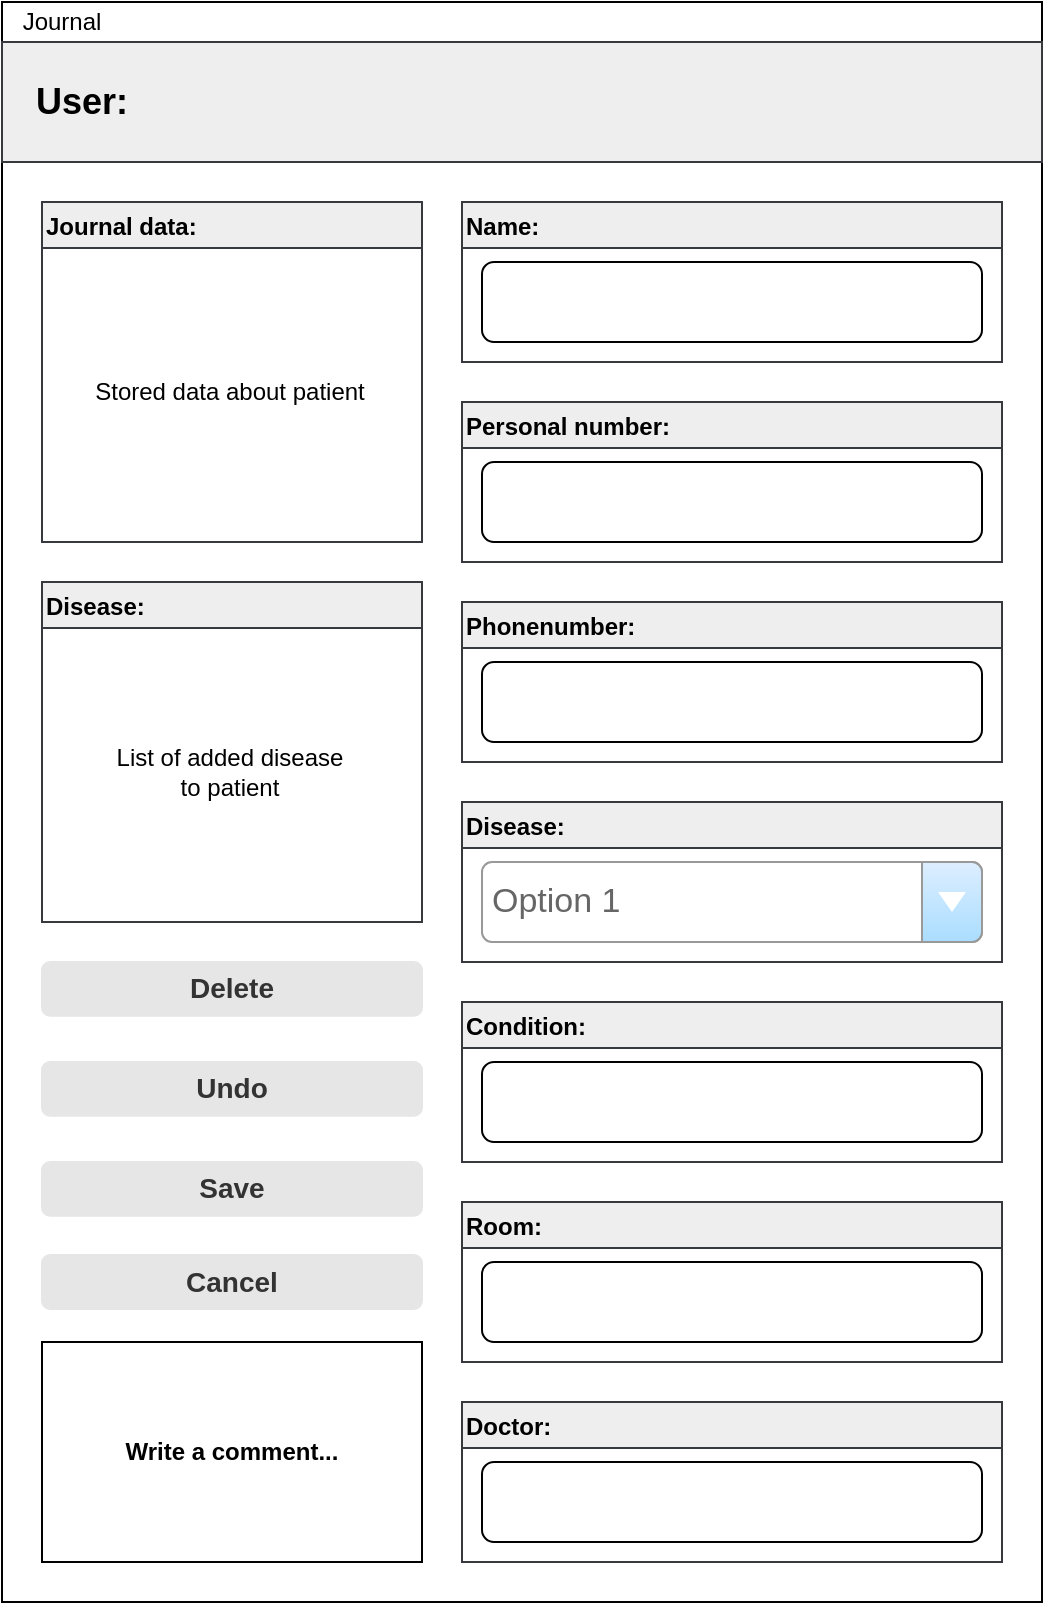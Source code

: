 <mxfile version="15.4.0" type="device"><diagram id="xdF_YPJkLPGgX9QvgejE" name="Sida-1"><mxGraphModel dx="782" dy="497" grid="1" gridSize="10" guides="1" tooltips="1" connect="1" arrows="1" fold="1" page="1" pageScale="1" pageWidth="827" pageHeight="1169" math="0" shadow="0"><root><mxCell id="0"/><mxCell id="1" parent="0"/><mxCell id="OzUBafCTMShrzXA1h_bn-19" value="" style="rounded=0;whiteSpace=wrap;html=1;" vertex="1" parent="1"><mxGeometry x="120" y="960" width="520" height="800" as="geometry"/></mxCell><mxCell id="OzUBafCTMShrzXA1h_bn-20" value="" style="rounded=0;whiteSpace=wrap;html=1;fillColor=#eeeeee;strokeColor=#36393d;" vertex="1" parent="1"><mxGeometry x="120" y="980" width="520" height="60" as="geometry"/></mxCell><mxCell id="OzUBafCTMShrzXA1h_bn-21" value="&lt;font size=&quot;1&quot;&gt;&lt;b style=&quot;font-size: 18px&quot;&gt;User&lt;/b&gt;&lt;b style=&quot;font-size: 18px&quot;&gt;:&lt;/b&gt;&lt;/font&gt;" style="text;html=1;strokeColor=none;fillColor=none;align=center;verticalAlign=middle;whiteSpace=wrap;rounded=0;" vertex="1" parent="1"><mxGeometry x="130" y="995" width="60" height="30" as="geometry"/></mxCell><mxCell id="OzUBafCTMShrzXA1h_bn-29" value="Name:" style="swimlane;fillColor=#eeeeee;strokeColor=#36393d;align=left;" vertex="1" parent="1"><mxGeometry x="350" y="1060" width="270" height="80" as="geometry"/></mxCell><mxCell id="OzUBafCTMShrzXA1h_bn-30" value="" style="rounded=1;whiteSpace=wrap;html=1;" vertex="1" parent="OzUBafCTMShrzXA1h_bn-29"><mxGeometry x="10" y="30" width="250" height="40" as="geometry"/></mxCell><mxCell id="OzUBafCTMShrzXA1h_bn-32" value="Personal number:" style="swimlane;fillColor=#eeeeee;strokeColor=#36393d;align=left;" vertex="1" parent="1"><mxGeometry x="350" y="1160" width="270" height="80" as="geometry"/></mxCell><mxCell id="OzUBafCTMShrzXA1h_bn-33" value="" style="rounded=1;whiteSpace=wrap;html=1;" vertex="1" parent="OzUBafCTMShrzXA1h_bn-32"><mxGeometry x="10" y="30" width="250" height="40" as="geometry"/></mxCell><mxCell id="OzUBafCTMShrzXA1h_bn-35" value="Phonenumber:" style="swimlane;fillColor=#eeeeee;strokeColor=#36393d;align=left;" vertex="1" parent="1"><mxGeometry x="350" y="1260" width="270" height="80" as="geometry"/></mxCell><mxCell id="OzUBafCTMShrzXA1h_bn-36" value="" style="rounded=1;whiteSpace=wrap;html=1;" vertex="1" parent="OzUBafCTMShrzXA1h_bn-35"><mxGeometry x="10" y="30" width="250" height="40" as="geometry"/></mxCell><mxCell id="OzUBafCTMShrzXA1h_bn-37" value="Disease:" style="swimlane;fillColor=#eeeeee;strokeColor=#36393d;align=left;" vertex="1" parent="1"><mxGeometry x="350" y="1360" width="270" height="80" as="geometry"/></mxCell><mxCell id="OzUBafCTMShrzXA1h_bn-39" value="Condition:" style="swimlane;fillColor=#eeeeee;strokeColor=#36393d;align=left;" vertex="1" parent="1"><mxGeometry x="350" y="1460" width="270" height="80" as="geometry"/></mxCell><mxCell id="OzUBafCTMShrzXA1h_bn-40" value="" style="rounded=1;whiteSpace=wrap;html=1;" vertex="1" parent="OzUBafCTMShrzXA1h_bn-39"><mxGeometry x="10" y="30" width="250" height="40" as="geometry"/></mxCell><mxCell id="OzUBafCTMShrzXA1h_bn-41" value="Room:" style="swimlane;fillColor=#eeeeee;strokeColor=#36393d;align=left;" vertex="1" parent="1"><mxGeometry x="350" y="1560" width="270" height="80" as="geometry"/></mxCell><mxCell id="OzUBafCTMShrzXA1h_bn-42" value="" style="rounded=1;whiteSpace=wrap;html=1;" vertex="1" parent="OzUBafCTMShrzXA1h_bn-41"><mxGeometry x="10" y="30" width="250" height="40" as="geometry"/></mxCell><mxCell id="OzUBafCTMShrzXA1h_bn-43" value="Doctor:" style="swimlane;fillColor=#eeeeee;strokeColor=#36393d;align=left;" vertex="1" parent="1"><mxGeometry x="350" y="1660" width="270" height="80" as="geometry"/></mxCell><mxCell id="OzUBafCTMShrzXA1h_bn-44" value="" style="rounded=1;whiteSpace=wrap;html=1;" vertex="1" parent="OzUBafCTMShrzXA1h_bn-43"><mxGeometry x="10" y="30" width="250" height="40" as="geometry"/></mxCell><mxCell id="OzUBafCTMShrzXA1h_bn-45" value="Journal data:" style="swimlane;align=left;fillColor=#eeeeee;strokeColor=#36393d;" vertex="1" parent="1"><mxGeometry x="140" y="1060" width="190" height="170" as="geometry"/></mxCell><mxCell id="OzUBafCTMShrzXA1h_bn-55" value="Stored data about patient" style="text;html=1;strokeColor=none;fillColor=none;align=center;verticalAlign=middle;whiteSpace=wrap;rounded=0;" vertex="1" parent="OzUBafCTMShrzXA1h_bn-45"><mxGeometry x="8" y="30" width="172" height="130" as="geometry"/></mxCell><mxCell id="OzUBafCTMShrzXA1h_bn-47" value="Disease:" style="swimlane;align=left;fillColor=#eeeeee;strokeColor=#36393d;" vertex="1" parent="1"><mxGeometry x="140" y="1250" width="190" height="170" as="geometry"/></mxCell><mxCell id="OzUBafCTMShrzXA1h_bn-54" value="List of added disease &lt;br&gt;to patient" style="text;html=1;strokeColor=none;fillColor=none;align=center;verticalAlign=middle;whiteSpace=wrap;rounded=0;labelPosition=center;verticalLabelPosition=middle;" vertex="1" parent="OzUBafCTMShrzXA1h_bn-47"><mxGeometry x="8" y="30" width="172" height="130" as="geometry"/></mxCell><mxCell id="OzUBafCTMShrzXA1h_bn-48" value="&lt;b&gt;Write a comment...&lt;/b&gt;" style="rounded=0;whiteSpace=wrap;html=1;align=center;gradientColor=#ffffff;spacingTop=0;labelPosition=center;verticalLabelPosition=middle;verticalAlign=middle;" vertex="1" parent="1"><mxGeometry x="140" y="1630" width="190" height="110" as="geometry"/></mxCell><mxCell id="OzUBafCTMShrzXA1h_bn-49" value="&lt;font size=&quot;1&quot;&gt;&lt;b style=&quot;font-size: 14px&quot;&gt;Save&lt;/b&gt;&lt;/font&gt;" style="rounded=1;html=1;shadow=0;dashed=0;whiteSpace=wrap;fontSize=10;fillColor=#E6E6E6;align=center;strokeColor=#E6E6E6;fontColor=#333333;" vertex="1" parent="1"><mxGeometry x="140" y="1540" width="190" height="26.88" as="geometry"/></mxCell><mxCell id="OzUBafCTMShrzXA1h_bn-50" value="&lt;font size=&quot;1&quot;&gt;&lt;b style=&quot;font-size: 14px&quot;&gt;Undo&lt;/b&gt;&lt;/font&gt;" style="rounded=1;html=1;shadow=0;dashed=0;whiteSpace=wrap;fontSize=10;fillColor=#E6E6E6;align=center;strokeColor=#E6E6E6;fontColor=#333333;" vertex="1" parent="1"><mxGeometry x="140" y="1490" width="190" height="26.88" as="geometry"/></mxCell><mxCell id="OzUBafCTMShrzXA1h_bn-51" value="&lt;font size=&quot;1&quot;&gt;&lt;b style=&quot;font-size: 14px&quot;&gt;Delete&lt;/b&gt;&lt;/font&gt;" style="rounded=1;html=1;shadow=0;dashed=0;whiteSpace=wrap;fontSize=10;fillColor=#E6E6E6;align=center;strokeColor=#E6E6E6;fontColor=#333333;" vertex="1" parent="1"><mxGeometry x="140" y="1440" width="190" height="26.88" as="geometry"/></mxCell><mxCell id="OzUBafCTMShrzXA1h_bn-52" value="&lt;font size=&quot;1&quot;&gt;&lt;b style=&quot;font-size: 14px&quot;&gt;Cancel&lt;/b&gt;&lt;/font&gt;" style="rounded=1;html=1;shadow=0;dashed=0;whiteSpace=wrap;fontSize=10;fillColor=#E6E6E6;align=center;strokeColor=#E6E6E6;fontColor=#333333;" vertex="1" parent="1"><mxGeometry x="140" y="1586.56" width="190" height="26.88" as="geometry"/></mxCell><mxCell id="OzUBafCTMShrzXA1h_bn-53" value="Option 1" style="strokeWidth=1;shadow=0;dashed=0;align=center;html=1;shape=mxgraph.mockup.forms.comboBox;strokeColor=#999999;fillColor=#ddeeff;align=left;fillColor2=#aaddff;mainText=;fontColor=#666666;fontSize=17;spacingLeft=3;" vertex="1" parent="1"><mxGeometry x="360" y="1390" width="250" height="40" as="geometry"/></mxCell><mxCell id="OzUBafCTMShrzXA1h_bn-56" value="Journal" style="text;html=1;strokeColor=none;fillColor=none;align=center;verticalAlign=middle;whiteSpace=wrap;rounded=0;" vertex="1" parent="1"><mxGeometry x="120" y="960" width="60" height="20" as="geometry"/></mxCell></root></mxGraphModel></diagram></mxfile>